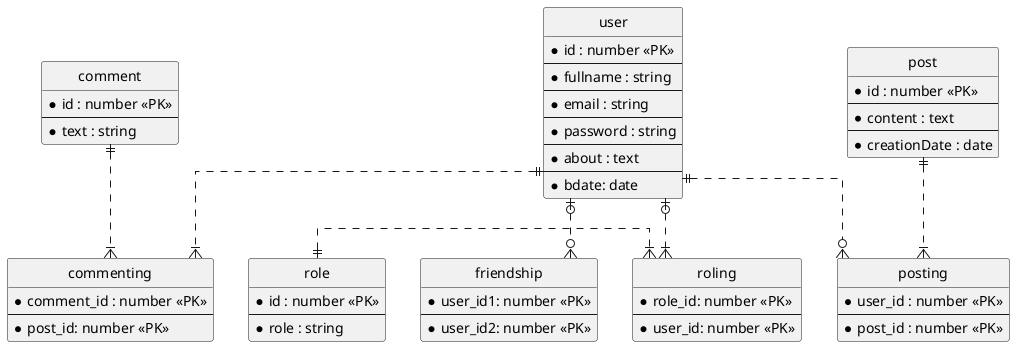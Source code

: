 @startuml

' hide the spot
hide circle

' avoid problems with angled crows feet
skinparam linetype ortho

entity "user" as user {
  *id : number <<PK>>
  --
  *fullname : string
  --
  *email : string
  --
  *password : string
  --
  *about : text
  --
  *bdate: date
}

entity "post" {
  *id : number <<PK>>
  --
  *content : text
  --
  *creationDate : date
}

entity "comment" {
  *id : number <<PK>>
  --
  *text : string
}

entity "role" {
  *id : number <<PK>>
  --
  *role : string
}

entity "roling" {
    * role_id: number <<PK>>
    --
    * user_id: number <<PK>>
}

entity "commenting" {
    *comment_id : number <<PK>>
    --
    *post_id: number <<PK>>
}

entity "posting" {
    *user_id : number <<PK>>
    --
    *post_id : number <<PK>>
}

entity "friendship" {
    * user_id1: number <<PK>>
    --
    * user_id2: number <<PK>>
}

user |o..o{ friendship
user ||..o{ posting
post ||..|{posting
user ||..|{commenting
comment ||..|{commenting
user |o..|{roling
role ||.|{roling

@enduml

